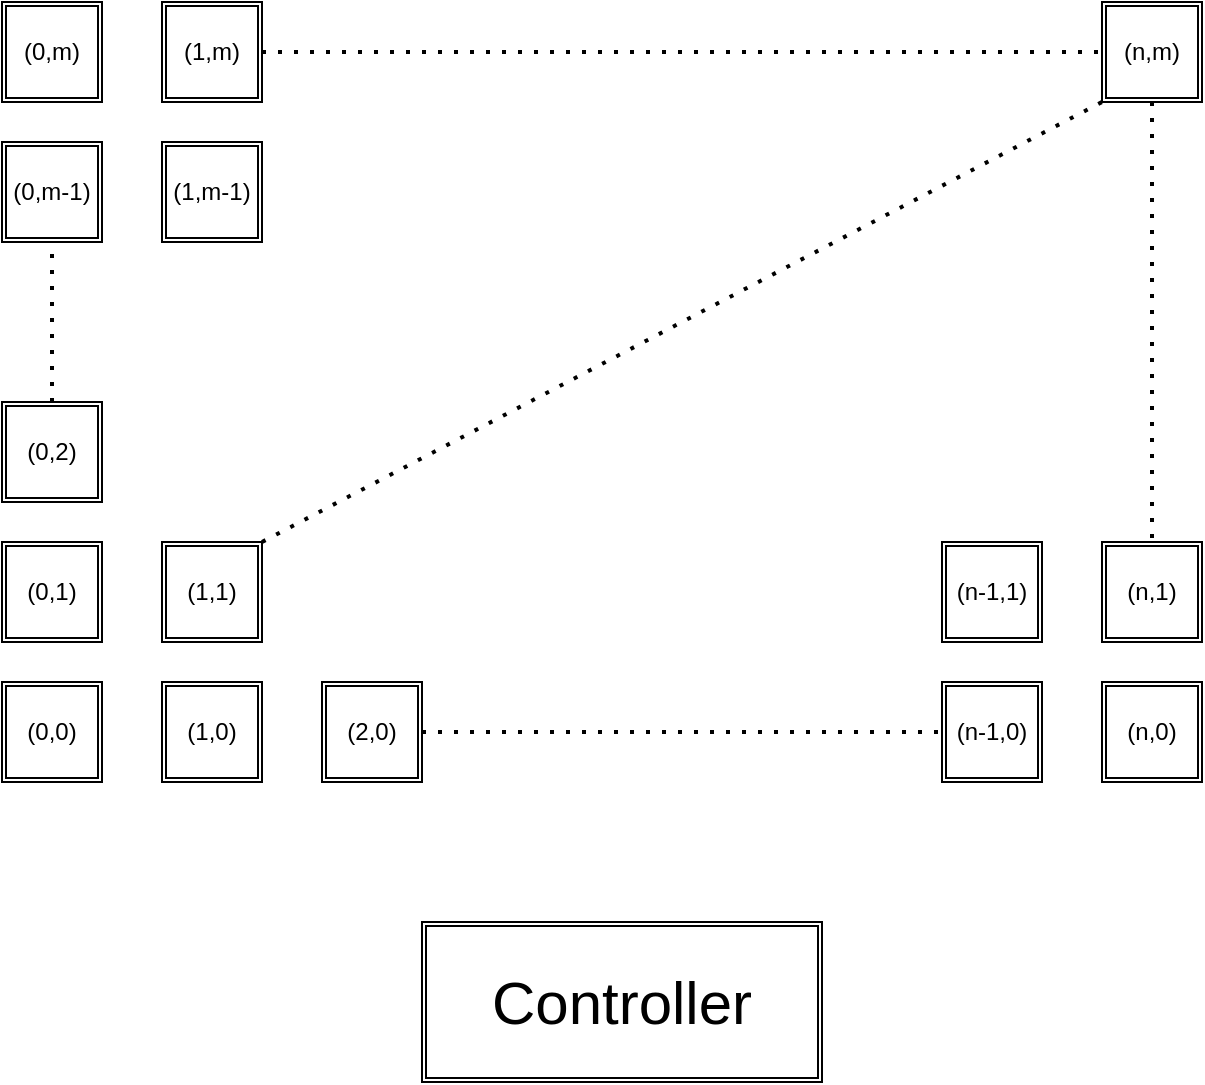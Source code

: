 <mxfile version="24.2.5" type="device">
  <diagram name="Page-1" id="FyNI9srRcbYWq4_L0GeI">
    <mxGraphModel dx="1098" dy="988" grid="1" gridSize="10" guides="1" tooltips="1" connect="1" arrows="1" fold="1" page="1" pageScale="1" pageWidth="850" pageHeight="1100" math="0" shadow="0">
      <root>
        <mxCell id="0" />
        <mxCell id="1" parent="0" />
        <mxCell id="RhYrQk9mdNenp1Pl9p6A-1" value="(0,m)" style="shape=ext;double=1;rounded=0;whiteSpace=wrap;html=1;" vertex="1" parent="1">
          <mxGeometry x="40" y="40" width="50" height="50" as="geometry" />
        </mxCell>
        <mxCell id="RhYrQk9mdNenp1Pl9p6A-2" value="(1,m)" style="shape=ext;double=1;rounded=0;whiteSpace=wrap;html=1;" vertex="1" parent="1">
          <mxGeometry x="120" y="40" width="50" height="50" as="geometry" />
        </mxCell>
        <mxCell id="RhYrQk9mdNenp1Pl9p6A-3" value="(0,m-1)" style="shape=ext;double=1;rounded=0;whiteSpace=wrap;html=1;" vertex="1" parent="1">
          <mxGeometry x="40" y="110" width="50" height="50" as="geometry" />
        </mxCell>
        <mxCell id="RhYrQk9mdNenp1Pl9p6A-4" value="(1,m-1)" style="shape=ext;double=1;rounded=0;whiteSpace=wrap;html=1;" vertex="1" parent="1">
          <mxGeometry x="120" y="110" width="50" height="50" as="geometry" />
        </mxCell>
        <mxCell id="RhYrQk9mdNenp1Pl9p6A-6" value="(n-1,1)" style="shape=ext;double=1;rounded=0;whiteSpace=wrap;html=1;" vertex="1" parent="1">
          <mxGeometry x="510" y="310" width="50" height="50" as="geometry" />
        </mxCell>
        <mxCell id="RhYrQk9mdNenp1Pl9p6A-7" value="(n,m)" style="shape=ext;double=1;rounded=0;whiteSpace=wrap;html=1;" vertex="1" parent="1">
          <mxGeometry x="590" y="40" width="50" height="50" as="geometry" />
        </mxCell>
        <mxCell id="RhYrQk9mdNenp1Pl9p6A-9" value="(0,0)" style="shape=ext;double=1;rounded=0;whiteSpace=wrap;html=1;" vertex="1" parent="1">
          <mxGeometry x="40" y="380" width="50" height="50" as="geometry" />
        </mxCell>
        <mxCell id="RhYrQk9mdNenp1Pl9p6A-10" value="(0,1)" style="shape=ext;double=1;rounded=0;whiteSpace=wrap;html=1;" vertex="1" parent="1">
          <mxGeometry x="40" y="310" width="50" height="50" as="geometry" />
        </mxCell>
        <mxCell id="RhYrQk9mdNenp1Pl9p6A-16" value="(0,2)" style="shape=ext;double=1;rounded=0;whiteSpace=wrap;html=1;" vertex="1" parent="1">
          <mxGeometry x="40" y="240" width="50" height="50" as="geometry" />
        </mxCell>
        <mxCell id="RhYrQk9mdNenp1Pl9p6A-17" value="(1,0)" style="shape=ext;double=1;rounded=0;whiteSpace=wrap;html=1;" vertex="1" parent="1">
          <mxGeometry x="120" y="380" width="50" height="50" as="geometry" />
        </mxCell>
        <mxCell id="RhYrQk9mdNenp1Pl9p6A-18" value="(2,0)" style="shape=ext;double=1;rounded=0;whiteSpace=wrap;html=1;" vertex="1" parent="1">
          <mxGeometry x="200" y="380" width="50" height="50" as="geometry" />
        </mxCell>
        <mxCell id="RhYrQk9mdNenp1Pl9p6A-29" value="(n,1)" style="shape=ext;double=1;rounded=0;whiteSpace=wrap;html=1;" vertex="1" parent="1">
          <mxGeometry x="590" y="310" width="50" height="50" as="geometry" />
        </mxCell>
        <mxCell id="RhYrQk9mdNenp1Pl9p6A-30" value="(n-1,0)" style="shape=ext;double=1;rounded=0;whiteSpace=wrap;html=1;" vertex="1" parent="1">
          <mxGeometry x="510" y="380" width="50" height="50" as="geometry" />
        </mxCell>
        <mxCell id="RhYrQk9mdNenp1Pl9p6A-32" value="(n,0)" style="shape=ext;double=1;rounded=0;whiteSpace=wrap;html=1;" vertex="1" parent="1">
          <mxGeometry x="590" y="380" width="50" height="50" as="geometry" />
        </mxCell>
        <mxCell id="RhYrQk9mdNenp1Pl9p6A-33" value="(1,1)" style="shape=ext;double=1;rounded=0;whiteSpace=wrap;html=1;" vertex="1" parent="1">
          <mxGeometry x="120" y="310" width="50" height="50" as="geometry" />
        </mxCell>
        <mxCell id="RhYrQk9mdNenp1Pl9p6A-36" value="&lt;font style=&quot;font-size: 30px;&quot;&gt;Controller&lt;/font&gt;" style="shape=ext;double=1;rounded=0;whiteSpace=wrap;html=1;" vertex="1" parent="1">
          <mxGeometry x="250" y="500" width="200" height="80" as="geometry" />
        </mxCell>
        <mxCell id="RhYrQk9mdNenp1Pl9p6A-39" value="" style="endArrow=none;dashed=1;html=1;dashPattern=1 3;strokeWidth=2;rounded=0;entryX=0.5;entryY=1;entryDx=0;entryDy=0;exitX=0.5;exitY=0;exitDx=0;exitDy=0;" edge="1" parent="1" source="RhYrQk9mdNenp1Pl9p6A-16" target="RhYrQk9mdNenp1Pl9p6A-3">
          <mxGeometry width="50" height="50" relative="1" as="geometry">
            <mxPoint x="350" y="450" as="sourcePoint" />
            <mxPoint x="400" y="400" as="targetPoint" />
          </mxGeometry>
        </mxCell>
        <mxCell id="RhYrQk9mdNenp1Pl9p6A-43" value="" style="endArrow=none;dashed=1;html=1;dashPattern=1 3;strokeWidth=2;rounded=0;exitX=0.5;exitY=1;exitDx=0;exitDy=0;entryX=0.5;entryY=0;entryDx=0;entryDy=0;" edge="1" parent="1" source="RhYrQk9mdNenp1Pl9p6A-7" target="RhYrQk9mdNenp1Pl9p6A-29">
          <mxGeometry width="50" height="50" relative="1" as="geometry">
            <mxPoint x="350" y="450" as="sourcePoint" />
            <mxPoint x="610" y="190" as="targetPoint" />
          </mxGeometry>
        </mxCell>
        <mxCell id="RhYrQk9mdNenp1Pl9p6A-44" value="" style="endArrow=none;dashed=1;html=1;dashPattern=1 3;strokeWidth=2;rounded=0;exitX=1;exitY=0;exitDx=0;exitDy=0;entryX=0;entryY=1;entryDx=0;entryDy=0;" edge="1" parent="1" source="RhYrQk9mdNenp1Pl9p6A-33" target="RhYrQk9mdNenp1Pl9p6A-7">
          <mxGeometry width="50" height="50" relative="1" as="geometry">
            <mxPoint x="350" y="450" as="sourcePoint" />
            <mxPoint x="400" y="400" as="targetPoint" />
          </mxGeometry>
        </mxCell>
        <mxCell id="RhYrQk9mdNenp1Pl9p6A-45" value="" style="endArrow=none;dashed=1;html=1;dashPattern=1 3;strokeWidth=2;rounded=0;entryX=0;entryY=0.5;entryDx=0;entryDy=0;exitX=1;exitY=0.5;exitDx=0;exitDy=0;" edge="1" parent="1" source="RhYrQk9mdNenp1Pl9p6A-18" target="RhYrQk9mdNenp1Pl9p6A-30">
          <mxGeometry width="50" height="50" relative="1" as="geometry">
            <mxPoint x="250" y="400" as="sourcePoint" />
            <mxPoint x="300" y="350" as="targetPoint" />
          </mxGeometry>
        </mxCell>
        <mxCell id="RhYrQk9mdNenp1Pl9p6A-46" value="" style="endArrow=none;dashed=1;html=1;dashPattern=1 3;strokeWidth=2;rounded=0;exitX=1;exitY=0.5;exitDx=0;exitDy=0;entryX=0;entryY=0.5;entryDx=0;entryDy=0;" edge="1" parent="1" source="RhYrQk9mdNenp1Pl9p6A-2" target="RhYrQk9mdNenp1Pl9p6A-7">
          <mxGeometry width="50" height="50" relative="1" as="geometry">
            <mxPoint x="350" y="450" as="sourcePoint" />
            <mxPoint x="400" y="400" as="targetPoint" />
          </mxGeometry>
        </mxCell>
      </root>
    </mxGraphModel>
  </diagram>
</mxfile>
